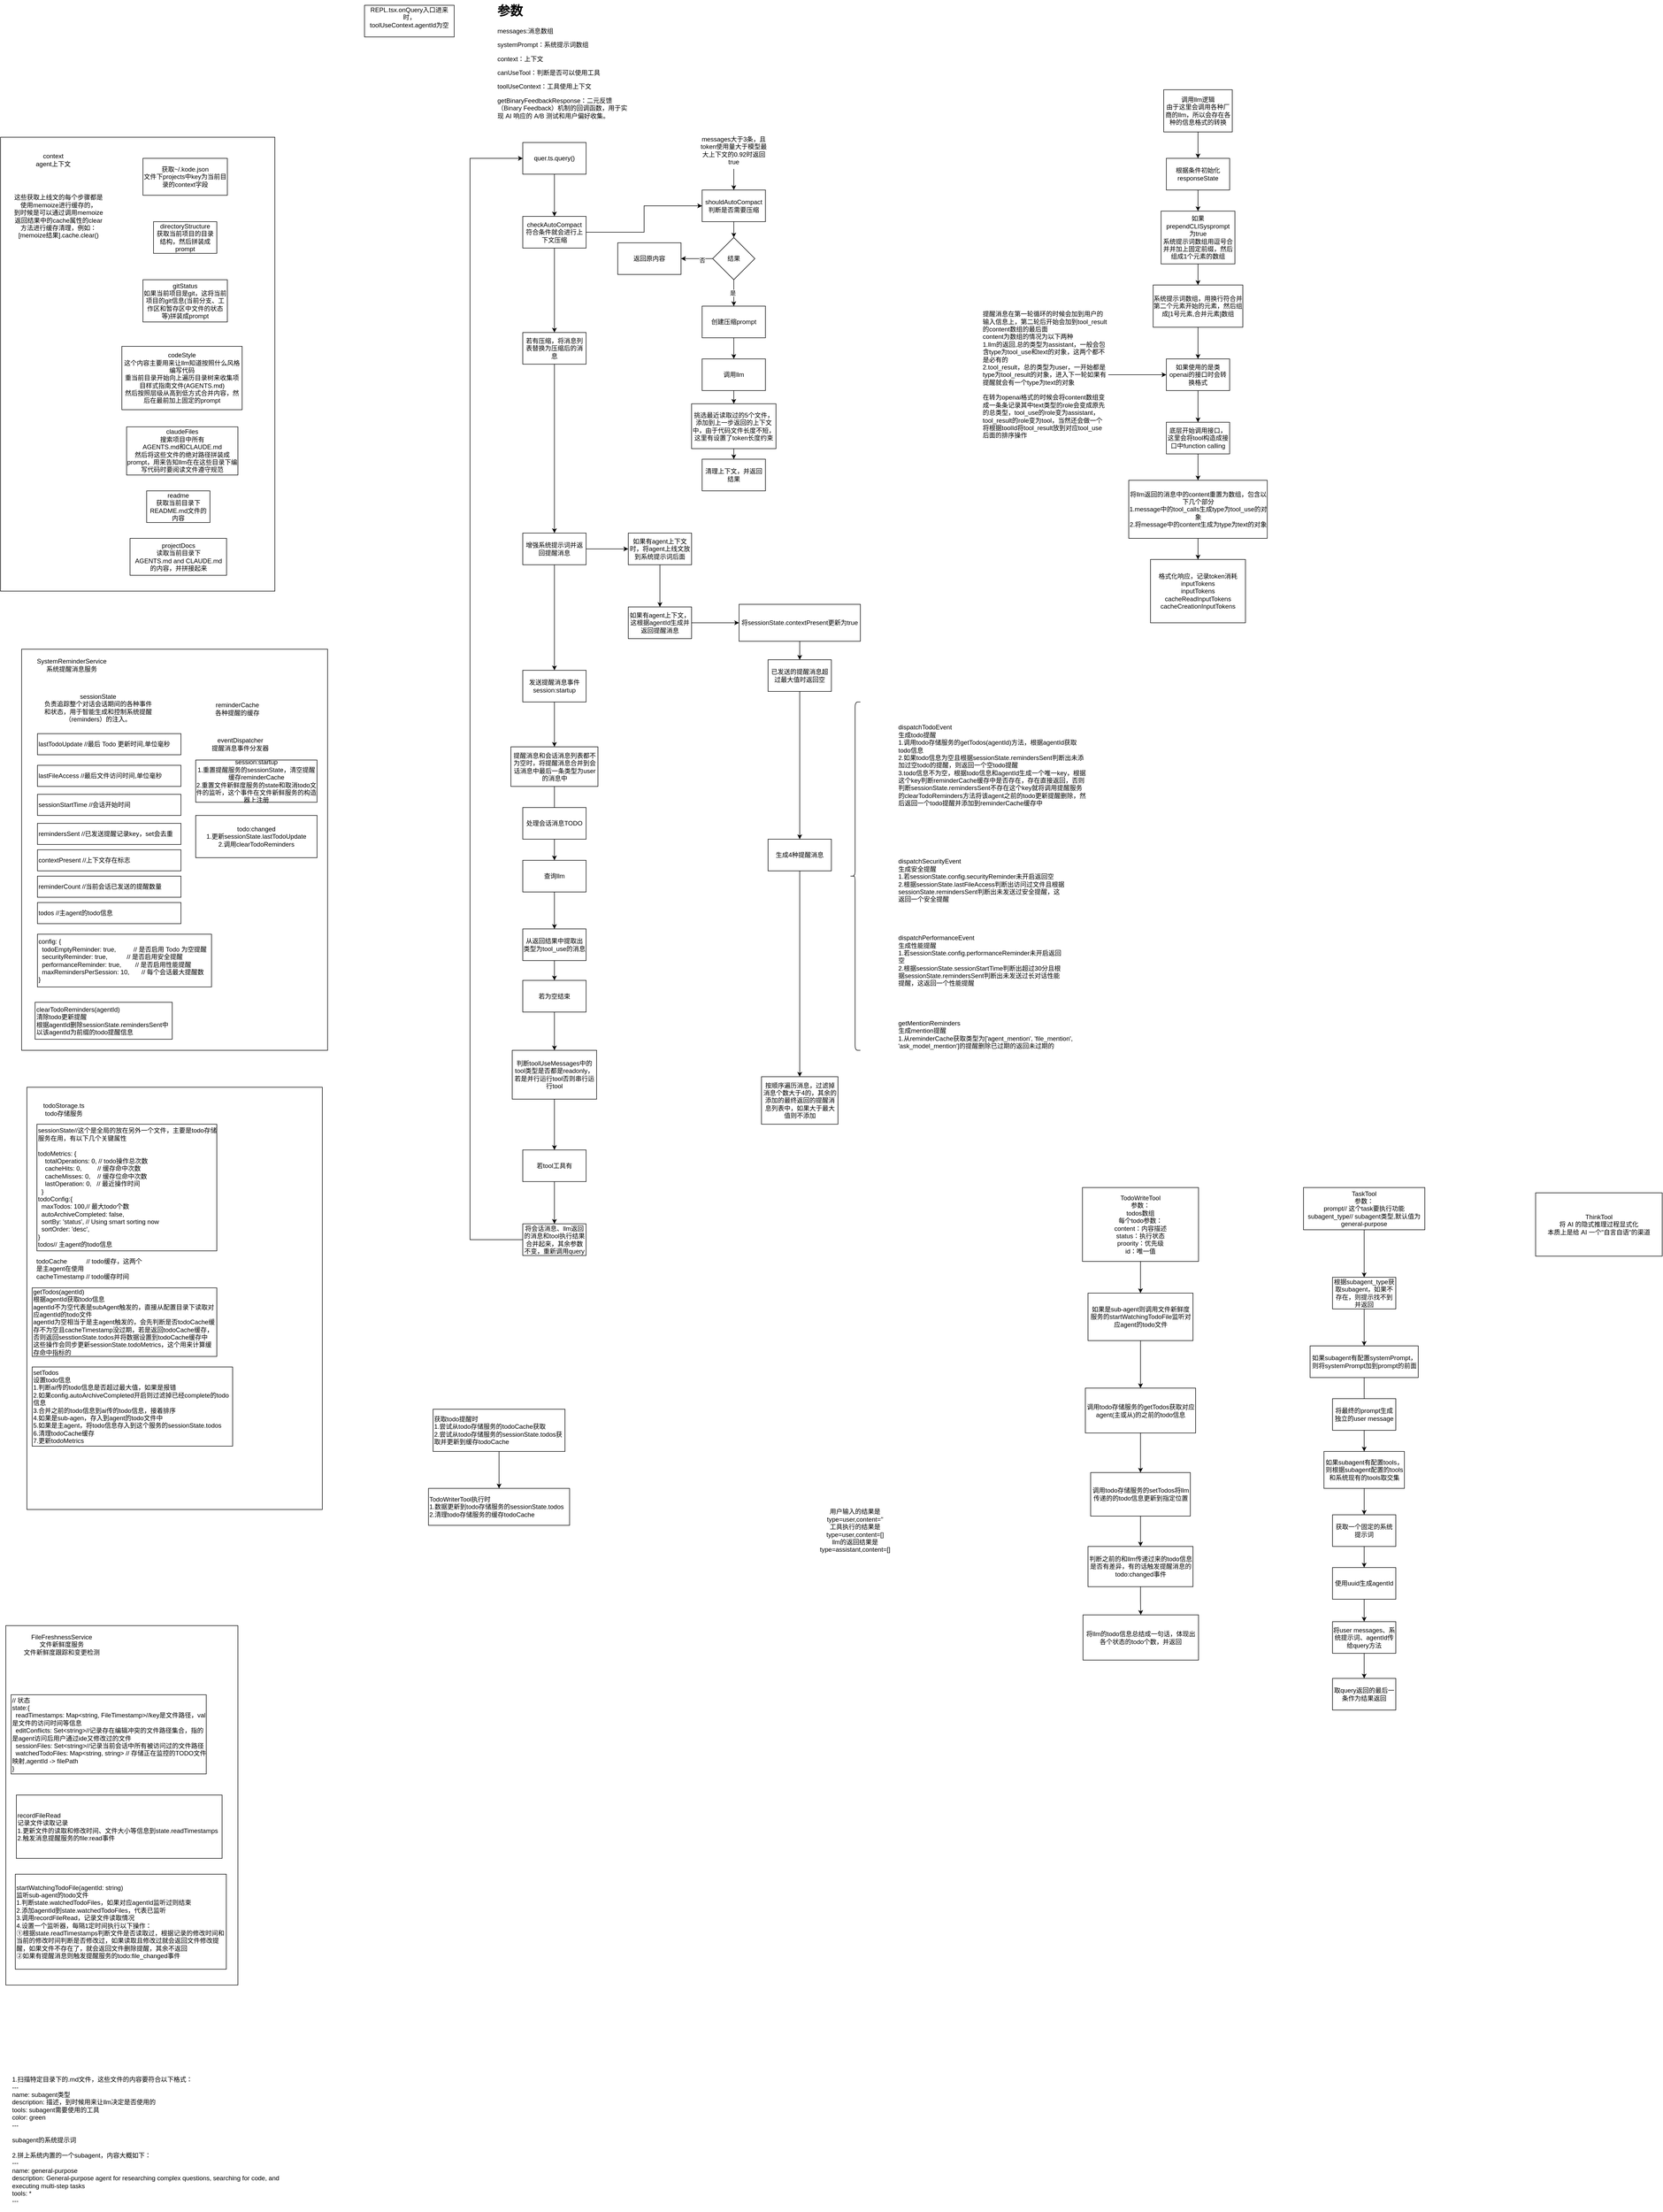 <mxfile version="28.2.5">
  <diagram name="第 1 页" id="Q0NscItecU1U9k1imM_O">
    <mxGraphModel dx="2564" dy="2106" grid="1" gridSize="10" guides="1" tooltips="1" connect="1" arrows="1" fold="1" page="1" pageScale="1" pageWidth="827" pageHeight="1169" math="0" shadow="0">
      <root>
        <mxCell id="0" />
        <mxCell id="1" parent="0" />
        <mxCell id="Ng6PZ43AAAkMnln1ni1C-49" value="" style="rounded=0;whiteSpace=wrap;html=1;" vertex="1" parent="1">
          <mxGeometry x="-800" y="2900" width="440" height="681" as="geometry" />
        </mxCell>
        <mxCell id="P5QHbWgMxLtJwnUJuL_Y-58" value="" style="rounded=0;whiteSpace=wrap;html=1;" parent="1" vertex="1">
          <mxGeometry x="-770" y="1050" width="580" height="760" as="geometry" />
        </mxCell>
        <mxCell id="P5QHbWgMxLtJwnUJuL_Y-53" value="" style="rounded=0;whiteSpace=wrap;html=1;" parent="1" vertex="1">
          <mxGeometry x="-810" y="80" width="520" height="860" as="geometry" />
        </mxCell>
        <mxCell id="P5QHbWgMxLtJwnUJuL_Y-4" value="" style="edgeStyle=orthogonalEdgeStyle;rounded=0;orthogonalLoop=1;jettySize=auto;html=1;" parent="1" source="P5QHbWgMxLtJwnUJuL_Y-1" target="P5QHbWgMxLtJwnUJuL_Y-3" edge="1">
          <mxGeometry relative="1" as="geometry" />
        </mxCell>
        <mxCell id="P5QHbWgMxLtJwnUJuL_Y-1" value="quer.ts.query()" style="rounded=0;whiteSpace=wrap;html=1;" parent="1" vertex="1">
          <mxGeometry x="180" y="90" width="120" height="60" as="geometry" />
        </mxCell>
        <mxCell id="P5QHbWgMxLtJwnUJuL_Y-6" value="" style="edgeStyle=orthogonalEdgeStyle;rounded=0;orthogonalLoop=1;jettySize=auto;html=1;entryX=0;entryY=0.5;entryDx=0;entryDy=0;" parent="1" source="P5QHbWgMxLtJwnUJuL_Y-3" target="P5QHbWgMxLtJwnUJuL_Y-5" edge="1">
          <mxGeometry relative="1" as="geometry" />
        </mxCell>
        <mxCell id="P5QHbWgMxLtJwnUJuL_Y-24" value="" style="edgeStyle=orthogonalEdgeStyle;rounded=0;orthogonalLoop=1;jettySize=auto;html=1;" parent="1" source="P5QHbWgMxLtJwnUJuL_Y-3" target="P5QHbWgMxLtJwnUJuL_Y-23" edge="1">
          <mxGeometry relative="1" as="geometry" />
        </mxCell>
        <mxCell id="P5QHbWgMxLtJwnUJuL_Y-3" value="checkAutoCompact&lt;div&gt;符合条件就会进行上下文压缩&lt;/div&gt;" style="rounded=0;whiteSpace=wrap;html=1;" parent="1" vertex="1">
          <mxGeometry x="180" y="230" width="120" height="60" as="geometry" />
        </mxCell>
        <mxCell id="P5QHbWgMxLtJwnUJuL_Y-9" value="" style="edgeStyle=orthogonalEdgeStyle;rounded=0;orthogonalLoop=1;jettySize=auto;html=1;" parent="1" source="P5QHbWgMxLtJwnUJuL_Y-5" target="P5QHbWgMxLtJwnUJuL_Y-8" edge="1">
          <mxGeometry relative="1" as="geometry" />
        </mxCell>
        <mxCell id="P5QHbWgMxLtJwnUJuL_Y-5" value="shouldAutoCompact&lt;div&gt;判断是否需要压缩&lt;/div&gt;" style="whiteSpace=wrap;html=1;rounded=0;" parent="1" vertex="1">
          <mxGeometry x="520" y="180" width="120" height="60" as="geometry" />
        </mxCell>
        <mxCell id="P5QHbWgMxLtJwnUJuL_Y-11" value="" style="edgeStyle=orthogonalEdgeStyle;rounded=0;orthogonalLoop=1;jettySize=auto;html=1;" parent="1" source="P5QHbWgMxLtJwnUJuL_Y-8" target="P5QHbWgMxLtJwnUJuL_Y-10" edge="1">
          <mxGeometry relative="1" as="geometry" />
        </mxCell>
        <mxCell id="P5QHbWgMxLtJwnUJuL_Y-13" value="是" style="edgeLabel;html=1;align=center;verticalAlign=middle;resizable=0;points=[];" parent="P5QHbWgMxLtJwnUJuL_Y-11" vertex="1" connectable="0">
          <mxGeometry x="0.009" y="-2" relative="1" as="geometry">
            <mxPoint as="offset" />
          </mxGeometry>
        </mxCell>
        <mxCell id="P5QHbWgMxLtJwnUJuL_Y-15" value="" style="edgeStyle=orthogonalEdgeStyle;rounded=0;orthogonalLoop=1;jettySize=auto;html=1;" parent="1" source="P5QHbWgMxLtJwnUJuL_Y-8" edge="1">
          <mxGeometry relative="1" as="geometry">
            <mxPoint x="480" y="310" as="targetPoint" />
          </mxGeometry>
        </mxCell>
        <mxCell id="P5QHbWgMxLtJwnUJuL_Y-16" value="否" style="edgeLabel;html=1;align=center;verticalAlign=middle;resizable=0;points=[];" parent="P5QHbWgMxLtJwnUJuL_Y-15" vertex="1" connectable="0">
          <mxGeometry x="-0.347" y="3" relative="1" as="geometry">
            <mxPoint as="offset" />
          </mxGeometry>
        </mxCell>
        <mxCell id="P5QHbWgMxLtJwnUJuL_Y-8" value="结果" style="rhombus;whiteSpace=wrap;html=1;rounded=0;" parent="1" vertex="1">
          <mxGeometry x="540" y="270" width="80" height="80" as="geometry" />
        </mxCell>
        <mxCell id="P5QHbWgMxLtJwnUJuL_Y-26" value="" style="edgeStyle=orthogonalEdgeStyle;rounded=0;orthogonalLoop=1;jettySize=auto;html=1;" parent="1" source="P5QHbWgMxLtJwnUJuL_Y-10" target="P5QHbWgMxLtJwnUJuL_Y-25" edge="1">
          <mxGeometry relative="1" as="geometry" />
        </mxCell>
        <mxCell id="P5QHbWgMxLtJwnUJuL_Y-10" value="创建压缩prompt" style="whiteSpace=wrap;html=1;rounded=0;" parent="1" vertex="1">
          <mxGeometry x="520" y="400" width="120" height="60" as="geometry" />
        </mxCell>
        <mxCell id="P5QHbWgMxLtJwnUJuL_Y-19" value="返回原内容" style="rounded=0;whiteSpace=wrap;html=1;" parent="1" vertex="1">
          <mxGeometry x="360" y="280" width="120" height="60" as="geometry" />
        </mxCell>
        <mxCell id="P5QHbWgMxLtJwnUJuL_Y-22" style="edgeStyle=orthogonalEdgeStyle;rounded=0;orthogonalLoop=1;jettySize=auto;html=1;exitX=0.5;exitY=1;exitDx=0;exitDy=0;entryX=0.5;entryY=0;entryDx=0;entryDy=0;" parent="1" source="P5QHbWgMxLtJwnUJuL_Y-21" target="P5QHbWgMxLtJwnUJuL_Y-5" edge="1">
          <mxGeometry relative="1" as="geometry" />
        </mxCell>
        <mxCell id="P5QHbWgMxLtJwnUJuL_Y-21" value="messages大于3条，且token使用量大于模型最大上下文的0.92时返回true" style="text;html=1;align=center;verticalAlign=middle;whiteSpace=wrap;rounded=0;" parent="1" vertex="1">
          <mxGeometry x="515" y="70" width="130" height="70" as="geometry" />
        </mxCell>
        <mxCell id="Ng6PZ43AAAkMnln1ni1C-2" value="" style="edgeStyle=orthogonalEdgeStyle;rounded=0;orthogonalLoop=1;jettySize=auto;html=1;" edge="1" parent="1" source="P5QHbWgMxLtJwnUJuL_Y-23" target="Ng6PZ43AAAkMnln1ni1C-1">
          <mxGeometry relative="1" as="geometry" />
        </mxCell>
        <mxCell id="P5QHbWgMxLtJwnUJuL_Y-23" value="若有压缩，将消息列表替换为压缩后的消息" style="whiteSpace=wrap;html=1;rounded=0;" parent="1" vertex="1">
          <mxGeometry x="180" y="450" width="120" height="60" as="geometry" />
        </mxCell>
        <mxCell id="P5QHbWgMxLtJwnUJuL_Y-41" value="" style="edgeStyle=orthogonalEdgeStyle;rounded=0;orthogonalLoop=1;jettySize=auto;html=1;" parent="1" source="P5QHbWgMxLtJwnUJuL_Y-25" target="P5QHbWgMxLtJwnUJuL_Y-40" edge="1">
          <mxGeometry relative="1" as="geometry" />
        </mxCell>
        <mxCell id="P5QHbWgMxLtJwnUJuL_Y-25" value="调用llm" style="whiteSpace=wrap;html=1;rounded=0;" parent="1" vertex="1">
          <mxGeometry x="520" y="500" width="120" height="60" as="geometry" />
        </mxCell>
        <mxCell id="P5QHbWgMxLtJwnUJuL_Y-29" value="" style="edgeStyle=orthogonalEdgeStyle;rounded=0;orthogonalLoop=1;jettySize=auto;html=1;" parent="1" source="P5QHbWgMxLtJwnUJuL_Y-27" target="P5QHbWgMxLtJwnUJuL_Y-28" edge="1">
          <mxGeometry relative="1" as="geometry" />
        </mxCell>
        <mxCell id="P5QHbWgMxLtJwnUJuL_Y-27" value="调用llm逻辑&lt;div&gt;由于这里会调用各种厂商的llm，所以会存在各种的信息格式的转换&lt;/div&gt;" style="rounded=0;whiteSpace=wrap;html=1;" parent="1" vertex="1">
          <mxGeometry x="1395" y="-10" width="130" height="80" as="geometry" />
        </mxCell>
        <mxCell id="P5QHbWgMxLtJwnUJuL_Y-31" value="" style="edgeStyle=orthogonalEdgeStyle;rounded=0;orthogonalLoop=1;jettySize=auto;html=1;" parent="1" source="P5QHbWgMxLtJwnUJuL_Y-28" target="P5QHbWgMxLtJwnUJuL_Y-30" edge="1">
          <mxGeometry relative="1" as="geometry" />
        </mxCell>
        <mxCell id="P5QHbWgMxLtJwnUJuL_Y-28" value="根据条件初始化&lt;div&gt;responseState&lt;/div&gt;" style="whiteSpace=wrap;html=1;rounded=0;" parent="1" vertex="1">
          <mxGeometry x="1400" y="120" width="120" height="60" as="geometry" />
        </mxCell>
        <mxCell id="P5QHbWgMxLtJwnUJuL_Y-33" value="" style="edgeStyle=orthogonalEdgeStyle;rounded=0;orthogonalLoop=1;jettySize=auto;html=1;" parent="1" source="P5QHbWgMxLtJwnUJuL_Y-30" target="P5QHbWgMxLtJwnUJuL_Y-32" edge="1">
          <mxGeometry relative="1" as="geometry" />
        </mxCell>
        <mxCell id="P5QHbWgMxLtJwnUJuL_Y-30" value="如果prependCLISysprompt&lt;div&gt;为true&lt;/div&gt;&lt;div&gt;系统提示词数组用逗号合并并加上固定前缀，然后组成1个元素的数组&lt;/div&gt;" style="whiteSpace=wrap;html=1;rounded=0;" parent="1" vertex="1">
          <mxGeometry x="1390" y="220" width="140" height="100" as="geometry" />
        </mxCell>
        <mxCell id="P5QHbWgMxLtJwnUJuL_Y-35" value="" style="edgeStyle=orthogonalEdgeStyle;rounded=0;orthogonalLoop=1;jettySize=auto;html=1;" parent="1" source="P5QHbWgMxLtJwnUJuL_Y-32" target="P5QHbWgMxLtJwnUJuL_Y-34" edge="1">
          <mxGeometry relative="1" as="geometry" />
        </mxCell>
        <mxCell id="P5QHbWgMxLtJwnUJuL_Y-32" value="系统提示词数组，用换行符合并第二个元素开始的元素，然后组成[1号元素,合并元素]数组" style="whiteSpace=wrap;html=1;rounded=0;" parent="1" vertex="1">
          <mxGeometry x="1375" y="360" width="170" height="80" as="geometry" />
        </mxCell>
        <mxCell id="P5QHbWgMxLtJwnUJuL_Y-37" value="" style="edgeStyle=orthogonalEdgeStyle;rounded=0;orthogonalLoop=1;jettySize=auto;html=1;" parent="1" source="P5QHbWgMxLtJwnUJuL_Y-34" target="P5QHbWgMxLtJwnUJuL_Y-36" edge="1">
          <mxGeometry relative="1" as="geometry" />
        </mxCell>
        <mxCell id="P5QHbWgMxLtJwnUJuL_Y-34" value="如果使用的是类openai的接口时会转换格式" style="whiteSpace=wrap;html=1;rounded=0;" parent="1" vertex="1">
          <mxGeometry x="1400" y="500" width="120" height="60" as="geometry" />
        </mxCell>
        <mxCell id="P5QHbWgMxLtJwnUJuL_Y-39" value="" style="edgeStyle=orthogonalEdgeStyle;rounded=0;orthogonalLoop=1;jettySize=auto;html=1;" parent="1" source="Ng6PZ43AAAkMnln1ni1C-44" target="P5QHbWgMxLtJwnUJuL_Y-38" edge="1">
          <mxGeometry relative="1" as="geometry" />
        </mxCell>
        <mxCell id="P5QHbWgMxLtJwnUJuL_Y-36" value="底层开始调用接口，这里会将tool构造成接口中function calling" style="whiteSpace=wrap;html=1;rounded=0;" parent="1" vertex="1">
          <mxGeometry x="1400" y="620" width="120" height="60" as="geometry" />
        </mxCell>
        <mxCell id="P5QHbWgMxLtJwnUJuL_Y-38" value="格式化响应，记录token消耗&lt;div&gt;inputTokens&lt;/div&gt;&lt;div&gt;inputTokens&lt;/div&gt;&lt;div&gt;cacheReadInputTokens&lt;/div&gt;&lt;div&gt;cacheCreationInputTokens&lt;/div&gt;" style="whiteSpace=wrap;html=1;rounded=0;" parent="1" vertex="1">
          <mxGeometry x="1370" y="880" width="180" height="120" as="geometry" />
        </mxCell>
        <mxCell id="P5QHbWgMxLtJwnUJuL_Y-43" value="" style="edgeStyle=orthogonalEdgeStyle;rounded=0;orthogonalLoop=1;jettySize=auto;html=1;" parent="1" source="P5QHbWgMxLtJwnUJuL_Y-40" target="P5QHbWgMxLtJwnUJuL_Y-42" edge="1">
          <mxGeometry relative="1" as="geometry" />
        </mxCell>
        <mxCell id="P5QHbWgMxLtJwnUJuL_Y-40" value="挑选最近读取过的5个文件，添加到上一步返回的上下文中，由于代码文件长度不短，这里有设置了token长度约束" style="whiteSpace=wrap;html=1;rounded=0;" parent="1" vertex="1">
          <mxGeometry x="500" y="585" width="160" height="85" as="geometry" />
        </mxCell>
        <mxCell id="P5QHbWgMxLtJwnUJuL_Y-42" value="清理上下文，并返回结果" style="whiteSpace=wrap;html=1;rounded=0;" parent="1" vertex="1">
          <mxGeometry x="520" y="690" width="120" height="60" as="geometry" />
        </mxCell>
        <mxCell id="P5QHbWgMxLtJwnUJuL_Y-45" value="codeStyle&lt;br&gt;&lt;div&gt;这个内容主要用来让llm知道按照什么风格编写代码&lt;br&gt;&lt;div&gt;重当前目录开始向上遍历目录树来收集项目样式指南文件(AGENTS.md)&lt;/div&gt;&lt;div&gt;然后按照层级从高到低方式合并内容，然后在最前加上固定的prompt&lt;/div&gt;&lt;/div&gt;" style="rounded=0;whiteSpace=wrap;html=1;" parent="1" vertex="1">
          <mxGeometry x="-580" y="476.25" width="228" height="120" as="geometry" />
        </mxCell>
        <mxCell id="P5QHbWgMxLtJwnUJuL_Y-46" value="获取~/.kode.json&lt;div&gt;文件下projects中key为当前目录的context字段&lt;/div&gt;" style="rounded=0;whiteSpace=wrap;html=1;" parent="1" vertex="1">
          <mxGeometry x="-540" y="120" width="160" height="70" as="geometry" />
        </mxCell>
        <mxCell id="P5QHbWgMxLtJwnUJuL_Y-47" value="&lt;div&gt;directoryStructure&lt;/div&gt;获取当前项目的目录结构，然后拼装成prompt" style="rounded=0;whiteSpace=wrap;html=1;" parent="1" vertex="1">
          <mxGeometry x="-520" y="240" width="120" height="60" as="geometry" />
        </mxCell>
        <mxCell id="P5QHbWgMxLtJwnUJuL_Y-48" value="这些获取上线文的每个步骤都是使用memoize进行缓存的，&lt;div&gt;到时候是可以通过调用memoize返回结果中的cache属性的clear方法进行缓存清理，例如：&lt;/div&gt;&lt;div&gt;[memoize结果].cache.clear()&lt;/div&gt;" style="text;html=1;align=center;verticalAlign=middle;whiteSpace=wrap;rounded=0;" parent="1" vertex="1">
          <mxGeometry x="-790" y="180" width="180" height="100" as="geometry" />
        </mxCell>
        <mxCell id="P5QHbWgMxLtJwnUJuL_Y-49" value="&lt;div&gt;claudeFiles&lt;/div&gt;搜索项目中所有&lt;div&gt;AGENTS.md和CLAUDE.md&lt;/div&gt;&lt;div&gt;然后将这些文件的绝对路径拼装成prompt，用来告知llm在在这些目录下编写代码时要阅读文件遵守规范&lt;/div&gt;" style="rounded=0;whiteSpace=wrap;html=1;" parent="1" vertex="1">
          <mxGeometry x="-571" y="628.75" width="211" height="91.25" as="geometry" />
        </mxCell>
        <mxCell id="P5QHbWgMxLtJwnUJuL_Y-50" value="&lt;div&gt;gitStatus&lt;/div&gt;如果当前项目是git，这将当前项目的git信息(当前分支、工作区和暂存区中文件的状态等)拼装成prompt" style="rounded=0;whiteSpace=wrap;html=1;" parent="1" vertex="1">
          <mxGeometry x="-540" y="350" width="160" height="80" as="geometry" />
        </mxCell>
        <mxCell id="P5QHbWgMxLtJwnUJuL_Y-51" value="&lt;div&gt;readme&lt;/div&gt;获取当前目录下README.md文件的内容" style="rounded=0;whiteSpace=wrap;html=1;" parent="1" vertex="1">
          <mxGeometry x="-533" y="750" width="120" height="60" as="geometry" />
        </mxCell>
        <mxCell id="P5QHbWgMxLtJwnUJuL_Y-52" value="projectDocs&lt;div&gt;读取当前目录下&lt;/div&gt;&lt;div&gt;AGENTS.md and CLAUDE.md&lt;/div&gt;&lt;div&gt;的内容，并拼接起来&lt;/div&gt;" style="rounded=0;whiteSpace=wrap;html=1;" parent="1" vertex="1">
          <mxGeometry x="-564.5" y="840" width="183" height="70" as="geometry" />
        </mxCell>
        <mxCell id="P5QHbWgMxLtJwnUJuL_Y-54" value="context&lt;div&gt;agent上下文&lt;/div&gt;" style="text;html=1;align=center;verticalAlign=middle;whiteSpace=wrap;rounded=0;" parent="1" vertex="1">
          <mxGeometry x="-760" y="105" width="100" height="35" as="geometry" />
        </mxCell>
        <mxCell id="P5QHbWgMxLtJwnUJuL_Y-56" value="&lt;h1 style=&quot;margin-top: 0px;&quot;&gt;参数&lt;/h1&gt;&lt;p&gt;messages:消息数组&lt;/p&gt;&lt;p&gt;systemPrompt：系统提示词数组&lt;/p&gt;&lt;p&gt;context：上下文&lt;/p&gt;&lt;p&gt;canUseTool：判断是否可以使用工具&lt;/p&gt;&lt;p&gt;toolUseContext：工具使用上下文&lt;/p&gt;&lt;p&gt;getBinaryFeedbackResponse：二元反馈（Binary Feedback）机制的回调函数，用于实现 AI 响应的 A/B 测试和用户偏好收集。&lt;/p&gt;" style="text;html=1;whiteSpace=wrap;overflow=hidden;rounded=0;" parent="1" vertex="1">
          <mxGeometry x="130" y="-180" width="250" height="250" as="geometry" />
        </mxCell>
        <mxCell id="P5QHbWgMxLtJwnUJuL_Y-57" value="REPL.tsx.onQuery入口进来时，&lt;div&gt;&lt;span style=&quot;text-align: left;&quot;&gt;toolUseContext.&lt;/span&gt;agentId为空&lt;/div&gt;&lt;div&gt;&lt;br&gt;&lt;/div&gt;" style="rounded=0;whiteSpace=wrap;html=1;" parent="1" vertex="1">
          <mxGeometry x="-120" y="-170" width="170" height="60" as="geometry" />
        </mxCell>
        <mxCell id="P5QHbWgMxLtJwnUJuL_Y-59" value="SystemReminderService&lt;div&gt;系统提醒消息服务&lt;/div&gt;" style="text;html=1;align=center;verticalAlign=middle;whiteSpace=wrap;rounded=0;" parent="1" vertex="1">
          <mxGeometry x="-750" y="1070" width="150" height="20" as="geometry" />
        </mxCell>
        <mxCell id="P5QHbWgMxLtJwnUJuL_Y-60" value="&lt;div&gt;sessionState&lt;/div&gt;负责追踪整个对话会话期间的各种事件和状态，用于智能生成和控制系统提醒（reminders）的注入。" style="text;html=1;align=center;verticalAlign=middle;whiteSpace=wrap;rounded=0;" parent="1" vertex="1">
          <mxGeometry x="-730" y="1130" width="210" height="61" as="geometry" />
        </mxCell>
        <mxCell id="P5QHbWgMxLtJwnUJuL_Y-62" value="lastTodoUpdate //最后 Todo 更新时间,单位毫秒" style="rounded=0;whiteSpace=wrap;html=1;align=left;" parent="1" vertex="1">
          <mxGeometry x="-740" y="1210" width="272" height="40" as="geometry" />
        </mxCell>
        <mxCell id="P5QHbWgMxLtJwnUJuL_Y-63" value="lastFileAccess //最后文件访问时间,单位毫秒" style="rounded=0;whiteSpace=wrap;html=1;align=left;" parent="1" vertex="1">
          <mxGeometry x="-740" y="1270" width="272" height="40" as="geometry" />
        </mxCell>
        <mxCell id="P5QHbWgMxLtJwnUJuL_Y-64" value="sessionStartTime //会话开始时间" style="rounded=0;whiteSpace=wrap;html=1;align=left;" parent="1" vertex="1">
          <mxGeometry x="-740" y="1325" width="272" height="40" as="geometry" />
        </mxCell>
        <mxCell id="P5QHbWgMxLtJwnUJuL_Y-65" value="remindersSent //已发送提醒记录key，set会去重" style="rounded=0;whiteSpace=wrap;html=1;align=left;" parent="1" vertex="1">
          <mxGeometry x="-740" y="1380" width="272" height="40" as="geometry" />
        </mxCell>
        <mxCell id="P5QHbWgMxLtJwnUJuL_Y-66" value="contextPresent //上下文存在标志" style="rounded=0;whiteSpace=wrap;html=1;align=left;" parent="1" vertex="1">
          <mxGeometry x="-740" y="1430" width="272" height="40" as="geometry" />
        </mxCell>
        <mxCell id="P5QHbWgMxLtJwnUJuL_Y-67" value="reminderCount //当前会话已发送的提醒数量" style="rounded=0;whiteSpace=wrap;html=1;align=left;" parent="1" vertex="1">
          <mxGeometry x="-740" y="1480" width="272" height="40" as="geometry" />
        </mxCell>
        <mxCell id="Ng6PZ43AAAkMnln1ni1C-4" value="" style="edgeStyle=orthogonalEdgeStyle;rounded=0;orthogonalLoop=1;jettySize=auto;html=1;" edge="1" parent="1" source="Ng6PZ43AAAkMnln1ni1C-1" target="Ng6PZ43AAAkMnln1ni1C-3">
          <mxGeometry relative="1" as="geometry" />
        </mxCell>
        <mxCell id="Ng6PZ43AAAkMnln1ni1C-25" value="" style="edgeStyle=orthogonalEdgeStyle;rounded=0;orthogonalLoop=1;jettySize=auto;html=1;" edge="1" parent="1" source="Ng6PZ43AAAkMnln1ni1C-1" target="Ng6PZ43AAAkMnln1ni1C-24">
          <mxGeometry relative="1" as="geometry" />
        </mxCell>
        <mxCell id="Ng6PZ43AAAkMnln1ni1C-1" value="增强系统提示词并返回提醒消息" style="whiteSpace=wrap;html=1;rounded=0;" vertex="1" parent="1">
          <mxGeometry x="180" y="830" width="120" height="60" as="geometry" />
        </mxCell>
        <mxCell id="Ng6PZ43AAAkMnln1ni1C-6" value="" style="edgeStyle=orthogonalEdgeStyle;rounded=0;orthogonalLoop=1;jettySize=auto;html=1;" edge="1" parent="1" source="Ng6PZ43AAAkMnln1ni1C-3" target="Ng6PZ43AAAkMnln1ni1C-5">
          <mxGeometry relative="1" as="geometry" />
        </mxCell>
        <mxCell id="Ng6PZ43AAAkMnln1ni1C-3" value="如果有agent上下文时，将agent上线文放到系统提示词后面" style="whiteSpace=wrap;html=1;rounded=0;" vertex="1" parent="1">
          <mxGeometry x="380" y="830" width="120" height="60" as="geometry" />
        </mxCell>
        <mxCell id="Ng6PZ43AAAkMnln1ni1C-8" value="" style="edgeStyle=orthogonalEdgeStyle;rounded=0;orthogonalLoop=1;jettySize=auto;html=1;" edge="1" parent="1" source="Ng6PZ43AAAkMnln1ni1C-5" target="Ng6PZ43AAAkMnln1ni1C-7">
          <mxGeometry relative="1" as="geometry" />
        </mxCell>
        <mxCell id="Ng6PZ43AAAkMnln1ni1C-5" value="如果有agent上下文，这根据agentId生成并返回提醒消息" style="whiteSpace=wrap;html=1;rounded=0;" vertex="1" parent="1">
          <mxGeometry x="380" y="970" width="120" height="60" as="geometry" />
        </mxCell>
        <mxCell id="Ng6PZ43AAAkMnln1ni1C-10" value="" style="edgeStyle=orthogonalEdgeStyle;rounded=0;orthogonalLoop=1;jettySize=auto;html=1;" edge="1" parent="1" source="Ng6PZ43AAAkMnln1ni1C-7" target="Ng6PZ43AAAkMnln1ni1C-9">
          <mxGeometry relative="1" as="geometry" />
        </mxCell>
        <mxCell id="Ng6PZ43AAAkMnln1ni1C-7" value="将sessionState.contextPresent更新为true" style="whiteSpace=wrap;html=1;rounded=0;" vertex="1" parent="1">
          <mxGeometry x="590" y="965" width="230" height="70" as="geometry" />
        </mxCell>
        <mxCell id="Ng6PZ43AAAkMnln1ni1C-12" value="" style="edgeStyle=orthogonalEdgeStyle;rounded=0;orthogonalLoop=1;jettySize=auto;html=1;" edge="1" parent="1" source="Ng6PZ43AAAkMnln1ni1C-9" target="Ng6PZ43AAAkMnln1ni1C-11">
          <mxGeometry relative="1" as="geometry" />
        </mxCell>
        <mxCell id="Ng6PZ43AAAkMnln1ni1C-9" value="已发送的提醒消息超过最大值时返回空" style="whiteSpace=wrap;html=1;rounded=0;" vertex="1" parent="1">
          <mxGeometry x="645" y="1070" width="120" height="60" as="geometry" />
        </mxCell>
        <mxCell id="Ng6PZ43AAAkMnln1ni1C-14" value="" style="edgeStyle=orthogonalEdgeStyle;rounded=0;orthogonalLoop=1;jettySize=auto;html=1;" edge="1" parent="1" source="Ng6PZ43AAAkMnln1ni1C-11" target="Ng6PZ43AAAkMnln1ni1C-13">
          <mxGeometry relative="1" as="geometry" />
        </mxCell>
        <mxCell id="Ng6PZ43AAAkMnln1ni1C-11" value="生成4种提醒消息" style="whiteSpace=wrap;html=1;rounded=0;" vertex="1" parent="1">
          <mxGeometry x="645" y="1410" width="120" height="60" as="geometry" />
        </mxCell>
        <mxCell id="Ng6PZ43AAAkMnln1ni1C-13" value="按顺序遍历消息，过滤掉消息个数大于4的，其余的添加的最终返回的提醒消息列表中，如果大于最大值则不添加" style="whiteSpace=wrap;html=1;rounded=0;" vertex="1" parent="1">
          <mxGeometry x="632.5" y="1860" width="145" height="90" as="geometry" />
        </mxCell>
        <mxCell id="Ng6PZ43AAAkMnln1ni1C-16" value="dispatchTodoEvent&lt;div&gt;生成todo提醒&lt;/div&gt;&lt;div&gt;1.调用todo存储服务的getTodos(agentId)方法，根据agentId获取todo信息&lt;/div&gt;&lt;div&gt;2.如果todo信息为空且根据sessionState.remindersSent判断出未添加过空todo的提醒，则返回一个空todo提醒&lt;/div&gt;&lt;div&gt;3.todo信息不为空，根据todo信息和agentId生成一个唯一key，根据这个key判断reminderCache缓存中是否存在，存在直接返回，否则判断sessionState.remindersSent不存在这个key就将调用提醒服务的clearTodoReminders方法将该agent之前的todo更新提醒删除，然后返回一个todo提醒并添加到reminderCache缓存中&lt;/div&gt;" style="text;html=1;align=left;verticalAlign=middle;whiteSpace=wrap;rounded=0;" vertex="1" parent="1">
          <mxGeometry x="890" y="1140" width="360" height="260" as="geometry" />
        </mxCell>
        <mxCell id="Ng6PZ43AAAkMnln1ni1C-17" value="todos //主agent的todo信息" style="rounded=0;whiteSpace=wrap;html=1;align=left;" vertex="1" parent="1">
          <mxGeometry x="-740" y="1530" width="272" height="40" as="geometry" />
        </mxCell>
        <mxCell id="Ng6PZ43AAAkMnln1ni1C-19" value="reminderCache&lt;div&gt;各种提醒的缓存&lt;/div&gt;" style="text;html=1;align=center;verticalAlign=middle;whiteSpace=wrap;rounded=0;" vertex="1" parent="1">
          <mxGeometry x="-412" y="1146" width="102" height="34" as="geometry" />
        </mxCell>
        <mxCell id="Ng6PZ43AAAkMnln1ni1C-20" value="dispatchSecurityEvent&lt;div&gt;生成安全提醒&lt;/div&gt;&lt;div&gt;1.若sessionState.config.securityReminder未开启返回空&lt;/div&gt;&lt;div&gt;2.根据sessionState.lastFileAccess判断出访问过文件且根据sessionState.remindersSent判断出未发送过安全提醒，这返回一个安全提醒&lt;/div&gt;" style="text;html=1;align=left;verticalAlign=middle;whiteSpace=wrap;rounded=0;" vertex="1" parent="1">
          <mxGeometry x="890" y="1435" width="320" height="105" as="geometry" />
        </mxCell>
        <mxCell id="Ng6PZ43AAAkMnln1ni1C-21" value="dispatchPerformanceEvent&lt;div&gt;生成性能提醒&lt;/div&gt;&lt;div&gt;1.若sessionState.config.performanceReminder未开启返回空&lt;/div&gt;&lt;div&gt;2.根据sessionState.sessionStartTime判断出超过30分且根据sessionState.remindersSent判断出未发送过长对话性能提醒，这返回一个性能提醒&lt;/div&gt;" style="text;html=1;align=left;verticalAlign=middle;whiteSpace=wrap;rounded=0;" vertex="1" parent="1">
          <mxGeometry x="890" y="1580" width="320" height="120" as="geometry" />
        </mxCell>
        <mxCell id="Ng6PZ43AAAkMnln1ni1C-22" value="getMentionReminders&lt;div&gt;生成mention提醒&lt;/div&gt;&lt;div&gt;1.从reminderCache获取类型为[&#39;agent_mention&#39;, &#39;file_mention&#39;, &#39;ask_model_mention&#39;]的提醒删除已过期的返回未过期的&lt;/div&gt;" style="text;html=1;align=left;verticalAlign=middle;whiteSpace=wrap;rounded=0;" vertex="1" parent="1">
          <mxGeometry x="890" y="1739" width="350" height="81" as="geometry" />
        </mxCell>
        <mxCell id="Ng6PZ43AAAkMnln1ni1C-23" value="" style="shape=curlyBracket;whiteSpace=wrap;html=1;rounded=1;labelPosition=left;verticalLabelPosition=middle;align=right;verticalAlign=middle;" vertex="1" parent="1">
          <mxGeometry x="800" y="1150" width="20" height="660" as="geometry" />
        </mxCell>
        <mxCell id="Ng6PZ43AAAkMnln1ni1C-29" value="" style="edgeStyle=orthogonalEdgeStyle;rounded=0;orthogonalLoop=1;jettySize=auto;html=1;" edge="1" parent="1" source="Ng6PZ43AAAkMnln1ni1C-24" target="Ng6PZ43AAAkMnln1ni1C-28">
          <mxGeometry relative="1" as="geometry" />
        </mxCell>
        <mxCell id="Ng6PZ43AAAkMnln1ni1C-24" value="发送提醒消息事件&lt;div&gt;session:startup&lt;/div&gt;" style="whiteSpace=wrap;html=1;rounded=0;" vertex="1" parent="1">
          <mxGeometry x="180" y="1090" width="120" height="60" as="geometry" />
        </mxCell>
        <mxCell id="Ng6PZ43AAAkMnln1ni1C-26" value="eventDispatcher&lt;div&gt;提醒消息事件分发器&lt;/div&gt;" style="text;html=1;align=center;verticalAlign=middle;whiteSpace=wrap;rounded=0;" vertex="1" parent="1">
          <mxGeometry x="-412" y="1210" width="113" height="40" as="geometry" />
        </mxCell>
        <mxCell id="Ng6PZ43AAAkMnln1ni1C-27" value="&lt;div&gt;session:startup&lt;/div&gt;1.重置提醒服务的sessionState，清空提醒缓存reminderCache&lt;div&gt;2.重置文件新鲜度服务的state和取消todo文件的监听，这个事件在文件新鲜服务的构造器上注册&lt;/div&gt;" style="rounded=0;whiteSpace=wrap;html=1;" vertex="1" parent="1">
          <mxGeometry x="-440" y="1260" width="230" height="80" as="geometry" />
        </mxCell>
        <mxCell id="Ng6PZ43AAAkMnln1ni1C-31" value="" style="edgeStyle=orthogonalEdgeStyle;rounded=0;orthogonalLoop=1;jettySize=auto;html=1;" edge="1" parent="1" source="Ng6PZ43AAAkMnln1ni1C-28" target="Ng6PZ43AAAkMnln1ni1C-30">
          <mxGeometry relative="1" as="geometry" />
        </mxCell>
        <mxCell id="Ng6PZ43AAAkMnln1ni1C-28" value="提醒消息和会话消息列表都不为空时，将提醒消息合并到会话消息中最后一条类型为user的消息中" style="whiteSpace=wrap;html=1;rounded=0;" vertex="1" parent="1">
          <mxGeometry x="157.5" y="1235" width="165" height="75" as="geometry" />
        </mxCell>
        <mxCell id="Ng6PZ43AAAkMnln1ni1C-33" value="" style="edgeStyle=orthogonalEdgeStyle;rounded=0;orthogonalLoop=1;jettySize=auto;html=1;" edge="1" parent="1" source="Ng6PZ43AAAkMnln1ni1C-30" target="Ng6PZ43AAAkMnln1ni1C-32">
          <mxGeometry relative="1" as="geometry" />
        </mxCell>
        <mxCell id="Ng6PZ43AAAkMnln1ni1C-30" value="查询llm" style="whiteSpace=wrap;html=1;rounded=0;" vertex="1" parent="1">
          <mxGeometry x="180" y="1450" width="120" height="60" as="geometry" />
        </mxCell>
        <mxCell id="Ng6PZ43AAAkMnln1ni1C-35" value="" style="edgeStyle=orthogonalEdgeStyle;rounded=0;orthogonalLoop=1;jettySize=auto;html=1;" edge="1" parent="1" source="Ng6PZ43AAAkMnln1ni1C-32" target="Ng6PZ43AAAkMnln1ni1C-34">
          <mxGeometry relative="1" as="geometry" />
        </mxCell>
        <mxCell id="Ng6PZ43AAAkMnln1ni1C-32" value="从返回结果中提取出类型为tool_use的消息" style="whiteSpace=wrap;html=1;rounded=0;" vertex="1" parent="1">
          <mxGeometry x="180" y="1580" width="120" height="60" as="geometry" />
        </mxCell>
        <mxCell id="Ng6PZ43AAAkMnln1ni1C-37" value="" style="edgeStyle=orthogonalEdgeStyle;rounded=0;orthogonalLoop=1;jettySize=auto;html=1;" edge="1" parent="1" source="Ng6PZ43AAAkMnln1ni1C-34" target="Ng6PZ43AAAkMnln1ni1C-36">
          <mxGeometry relative="1" as="geometry" />
        </mxCell>
        <mxCell id="Ng6PZ43AAAkMnln1ni1C-34" value="若为空结束" style="whiteSpace=wrap;html=1;rounded=0;" vertex="1" parent="1">
          <mxGeometry x="180" y="1677.5" width="120" height="60" as="geometry" />
        </mxCell>
        <mxCell id="Ng6PZ43AAAkMnln1ni1C-39" value="" style="edgeStyle=orthogonalEdgeStyle;rounded=0;orthogonalLoop=1;jettySize=auto;html=1;" edge="1" parent="1" source="Ng6PZ43AAAkMnln1ni1C-36" target="Ng6PZ43AAAkMnln1ni1C-38">
          <mxGeometry relative="1" as="geometry" />
        </mxCell>
        <mxCell id="Ng6PZ43AAAkMnln1ni1C-36" value="判断toolUseMessages中的tool类型是否都是readonly，若是并行运行tool否则串行运行tool" style="whiteSpace=wrap;html=1;rounded=0;" vertex="1" parent="1">
          <mxGeometry x="160" y="1810" width="160" height="92.5" as="geometry" />
        </mxCell>
        <mxCell id="Ng6PZ43AAAkMnln1ni1C-41" value="" style="edgeStyle=orthogonalEdgeStyle;rounded=0;orthogonalLoop=1;jettySize=auto;html=1;" edge="1" parent="1" source="Ng6PZ43AAAkMnln1ni1C-38" target="Ng6PZ43AAAkMnln1ni1C-40">
          <mxGeometry relative="1" as="geometry" />
        </mxCell>
        <mxCell id="Ng6PZ43AAAkMnln1ni1C-38" value="若tool工具有" style="whiteSpace=wrap;html=1;rounded=0;" vertex="1" parent="1">
          <mxGeometry x="180" y="1998.75" width="120" height="60" as="geometry" />
        </mxCell>
        <mxCell id="Ng6PZ43AAAkMnln1ni1C-42" style="edgeStyle=orthogonalEdgeStyle;rounded=0;orthogonalLoop=1;jettySize=auto;html=1;exitX=0;exitY=0.5;exitDx=0;exitDy=0;entryX=0;entryY=0.5;entryDx=0;entryDy=0;" edge="1" parent="1" source="Ng6PZ43AAAkMnln1ni1C-40" target="P5QHbWgMxLtJwnUJuL_Y-1">
          <mxGeometry relative="1" as="geometry">
            <Array as="points">
              <mxPoint x="80" y="2169" />
              <mxPoint x="80" y="120" />
            </Array>
          </mxGeometry>
        </mxCell>
        <mxCell id="Ng6PZ43AAAkMnln1ni1C-40" value="将会话消息、llm返回的消息和tool执行结果合并起来，其余参数不变，重新调用query" style="whiteSpace=wrap;html=1;rounded=0;" vertex="1" parent="1">
          <mxGeometry x="180" y="2138.75" width="120" height="60" as="geometry" />
        </mxCell>
        <mxCell id="Ng6PZ43AAAkMnln1ni1C-43" value="处理会话消息TODO" style="rounded=0;whiteSpace=wrap;html=1;" vertex="1" parent="1">
          <mxGeometry x="180" y="1350" width="120" height="60" as="geometry" />
        </mxCell>
        <mxCell id="Ng6PZ43AAAkMnln1ni1C-45" value="" style="edgeStyle=orthogonalEdgeStyle;rounded=0;orthogonalLoop=1;jettySize=auto;html=1;" edge="1" parent="1" source="P5QHbWgMxLtJwnUJuL_Y-36" target="Ng6PZ43AAAkMnln1ni1C-44">
          <mxGeometry relative="1" as="geometry">
            <mxPoint x="1460" y="680" as="sourcePoint" />
            <mxPoint x="1460" y="830" as="targetPoint" />
          </mxGeometry>
        </mxCell>
        <mxCell id="Ng6PZ43AAAkMnln1ni1C-44" value="将llm返回的消息中的content重置为数组，包含以下几个部分&lt;div&gt;1.message中的tool_calls生成type为tool_use的对象&lt;/div&gt;&lt;div&gt;2.将message中的content生成为type为text的对象&lt;/div&gt;" style="rounded=0;whiteSpace=wrap;html=1;" vertex="1" parent="1">
          <mxGeometry x="1328.75" y="730" width="262.5" height="110" as="geometry" />
        </mxCell>
        <mxCell id="Ng6PZ43AAAkMnln1ni1C-48" value="" style="edgeStyle=orthogonalEdgeStyle;rounded=0;orthogonalLoop=1;jettySize=auto;html=1;" edge="1" parent="1" source="Ng6PZ43AAAkMnln1ni1C-46" target="Ng6PZ43AAAkMnln1ni1C-47">
          <mxGeometry relative="1" as="geometry" />
        </mxCell>
        <mxCell id="Ng6PZ43AAAkMnln1ni1C-46" value="TodoWriteTool&lt;div&gt;参数：&lt;/div&gt;&lt;div&gt;todos数组&lt;/div&gt;&lt;div&gt;每个todo参数：&lt;/div&gt;&lt;div&gt;content：内容描述&lt;/div&gt;&lt;div&gt;status：执行状态&lt;/div&gt;&lt;div&gt;proority：优先级&lt;/div&gt;&lt;div&gt;id：唯一值&lt;/div&gt;" style="rounded=0;whiteSpace=wrap;html=1;" vertex="1" parent="1">
          <mxGeometry x="1241" y="2070" width="220" height="140" as="geometry" />
        </mxCell>
        <mxCell id="Ng6PZ43AAAkMnln1ni1C-63" value="" style="edgeStyle=orthogonalEdgeStyle;rounded=0;orthogonalLoop=1;jettySize=auto;html=1;" edge="1" parent="1" source="Ng6PZ43AAAkMnln1ni1C-47" target="Ng6PZ43AAAkMnln1ni1C-62">
          <mxGeometry relative="1" as="geometry" />
        </mxCell>
        <mxCell id="Ng6PZ43AAAkMnln1ni1C-47" value="如果是sub-agent则调用文件新鲜度服务的startWatchingTodoFile监听对应agent的todo文件" style="whiteSpace=wrap;html=1;rounded=0;" vertex="1" parent="1">
          <mxGeometry x="1251.5" y="2270" width="199" height="90" as="geometry" />
        </mxCell>
        <mxCell id="Ng6PZ43AAAkMnln1ni1C-50" value="FileFreshnessService&lt;div&gt;文件新鲜度服务&lt;br&gt;&lt;div&gt;文件新鲜度跟踪和变更检测&lt;/div&gt;&lt;/div&gt;" style="text;html=1;align=center;verticalAlign=middle;whiteSpace=wrap;rounded=0;" vertex="1" parent="1">
          <mxGeometry x="-794.5" y="2911" width="200" height="50" as="geometry" />
        </mxCell>
        <mxCell id="Ng6PZ43AAAkMnln1ni1C-53" value="&lt;div&gt;// 状态&lt;/div&gt;state:&lt;span style=&quot;background-color: transparent;&quot;&gt;{&lt;/span&gt;&lt;div&gt;&amp;nbsp; readTimestamps: Map&amp;lt;string, FileTimestamp&amp;gt;//key是文件路径，val是文件的访问时间等信息&lt;/div&gt;&lt;div&gt;&amp;nbsp; editConflicts: Set&amp;lt;string&amp;gt;//记录存在编辑冲突的文件路径集合，指的是agent访问后用户通过ide又修改过的文件&lt;/div&gt;&lt;div&gt;&amp;nbsp; sessionFiles: Set&amp;lt;string&amp;gt;//记录当前会话中所有被访问过的文件路径&lt;/div&gt;&lt;div&gt;&amp;nbsp; watchedTodoFiles: Map&amp;lt;string, string&amp;gt; // 存储正在监控的TODO文件映射,agentId -&amp;gt; filePath&lt;/div&gt;&lt;div&gt;}&lt;/div&gt;" style="rounded=0;whiteSpace=wrap;html=1;align=left;" vertex="1" parent="1">
          <mxGeometry x="-790" y="3031" width="370" height="150" as="geometry" />
        </mxCell>
        <mxCell id="Ng6PZ43AAAkMnln1ni1C-54" value="recordFileRead&lt;div&gt;记录文件读取记录&lt;/div&gt;&lt;div&gt;1.更新文件的读取和修改时间、文件大小等信息到state.readTimestamps&lt;/div&gt;&lt;div&gt;2.触发消息提醒服务的file:read事件&lt;/div&gt;" style="rounded=0;whiteSpace=wrap;html=1;align=left;" vertex="1" parent="1">
          <mxGeometry x="-780" y="3221" width="390" height="120" as="geometry" />
        </mxCell>
        <mxCell id="Ng6PZ43AAAkMnln1ni1C-55" value="startWatchingTodoFile(agentId: string)&lt;div&gt;监听sub-agent的todo文件&lt;/div&gt;&lt;div&gt;1.判断state.watchedTodoFiles，如果对应agentId监听过则结束&lt;/div&gt;&lt;div&gt;2.添加agentId到state.watchedTodoFiles，代表已监听&lt;/div&gt;&lt;div&gt;3.调用&lt;span style=&quot;background-color: transparent; color: light-dark(rgb(0, 0, 0), rgb(255, 255, 255));&quot;&gt;recordFileRead，记录文件读取情况&lt;/span&gt;&lt;/div&gt;&lt;div&gt;&lt;span style=&quot;background-color: transparent; color: light-dark(rgb(0, 0, 0), rgb(255, 255, 255));&quot;&gt;4.设置一个监听器，每隔1定时间执行以下操作：&lt;br&gt;①根据&lt;/span&gt;&lt;span style=&quot;background-color: transparent;&quot;&gt;state.readTimestamps判断文件是否读取过，根据记录的修改时间和当前的修改时间判断是否修改过，如果读取且修改过就会返回文件修改提醒，如果文件不存在了，就会返回文件删除提醒，其余不返回&lt;/span&gt;&lt;/div&gt;&lt;div&gt;&lt;span style=&quot;background-color: transparent;&quot;&gt;②如果有提醒消息则触发提醒服务的&lt;/span&gt;&lt;span style=&quot;background-color: transparent;&quot;&gt;todo:file_changed事件&lt;/span&gt;&lt;/div&gt;" style="rounded=0;whiteSpace=wrap;html=1;align=left;" vertex="1" parent="1">
          <mxGeometry x="-782" y="3371" width="400" height="180" as="geometry" />
        </mxCell>
        <mxCell id="Ng6PZ43AAAkMnln1ni1C-56" value="" style="rounded=0;whiteSpace=wrap;html=1;" vertex="1" parent="1">
          <mxGeometry x="-760" y="1880" width="560" height="800" as="geometry" />
        </mxCell>
        <mxCell id="Ng6PZ43AAAkMnln1ni1C-57" value="todoStorage.ts&lt;div&gt;todo存储服务&lt;/div&gt;" style="text;html=1;align=center;verticalAlign=middle;whiteSpace=wrap;rounded=0;" vertex="1" parent="1">
          <mxGeometry x="-750" y="1903" width="120" height="37" as="geometry" />
        </mxCell>
        <mxCell id="Ng6PZ43AAAkMnln1ni1C-58" value="sessionState//这个是全局的放在另外一个文件，主要是todo存储服务在用，有以下几个关键属性&lt;div&gt;&lt;br&gt;&lt;/div&gt;&lt;div&gt;todoMetrics:&amp;nbsp;&lt;span style=&quot;background-color: transparent;&quot;&gt;{&lt;/span&gt;&lt;div&gt;&amp;nbsp; &amp;nbsp; totalOperations: 0, // todo操作总次数&lt;/div&gt;&lt;div&gt;&amp;nbsp; &amp;nbsp; cacheHits: 0,&amp;nbsp; &amp;nbsp; &amp;nbsp; &amp;nbsp; &amp;nbsp;// 缓存命中次数&lt;/div&gt;&lt;div&gt;&amp;nbsp; &amp;nbsp; cacheMisses: 0,&amp;nbsp; &amp;nbsp; // 缓存位命中次数&lt;/div&gt;&lt;div&gt;&amp;nbsp; &amp;nbsp; lastOperation: 0,&amp;nbsp; &amp;nbsp;// 最近操作时间&lt;/div&gt;&lt;div&gt;&amp;nbsp; }&lt;/div&gt;&lt;/div&gt;&lt;div&gt;todoConfig:&lt;span style=&quot;background-color: transparent;&quot;&gt;{&lt;/span&gt;&lt;/div&gt;&lt;div&gt;&amp;nbsp; maxTodos: 100,// 最大todo个数&lt;/div&gt;&lt;div&gt;&amp;nbsp; autoArchiveCompleted: false,&lt;/div&gt;&lt;div&gt;&amp;nbsp; sortBy: &#39;status&#39;, // Using smart sorting now&lt;/div&gt;&lt;div&gt;&amp;nbsp; sortOrder: &#39;desc&#39;,&lt;/div&gt;&lt;div&gt;}&lt;/div&gt;&lt;div&gt;todos// 主agent的todo信息&lt;/div&gt;" style="rounded=0;whiteSpace=wrap;html=1;align=left;" vertex="1" parent="1">
          <mxGeometry x="-741" y="1950" width="341" height="240" as="geometry" />
        </mxCell>
        <mxCell id="Ng6PZ43AAAkMnln1ni1C-59" value="todoCache&amp;nbsp; &amp;nbsp; &amp;nbsp; &amp;nbsp; &amp;nbsp; &amp;nbsp;// todo缓存，这两个是主agent在使用&lt;div&gt;cacheTimestamp // todo缓存时间&lt;/div&gt;" style="text;html=1;align=left;verticalAlign=middle;whiteSpace=wrap;rounded=0;" vertex="1" parent="1">
          <mxGeometry x="-744.5" y="2198.75" width="204.5" height="50" as="geometry" />
        </mxCell>
        <mxCell id="Ng6PZ43AAAkMnln1ni1C-60" value="getTodos(agentId)&lt;div&gt;&lt;div&gt;根据agentId获取todo信息&lt;/div&gt;&lt;div&gt;agentId不为空代表是subAgent触发的，直接从配置目录下读取对应agentId的todo文件&lt;/div&gt;&lt;div&gt;agentId为空相当于是主agent触发的，会先判断是否todoCache缓存不为空且cacheTimestamp没过期，若是返回todoCache缓存，否则返回sesstionState.todos并将数据设置到todoCache缓存中&lt;/div&gt;&lt;/div&gt;&lt;div&gt;这些操作会同步更新sessionState.todoMetrics，这个用来计算缓存命中指标的&lt;/div&gt;" style="rounded=0;whiteSpace=wrap;html=1;align=left;" vertex="1" parent="1">
          <mxGeometry x="-750" y="2260" width="350" height="130" as="geometry" />
        </mxCell>
        <mxCell id="Ng6PZ43AAAkMnln1ni1C-61" value="clearTodoReminders(agentId)&lt;div&gt;清除todo更新提醒&lt;/div&gt;&lt;div&gt;根据agentId删除sessionState.remindersSent中以该agentId为前缀的todo提醒信息&lt;/div&gt;" style="rounded=0;whiteSpace=wrap;html=1;align=left;" vertex="1" parent="1">
          <mxGeometry x="-744.5" y="1719" width="260" height="70" as="geometry" />
        </mxCell>
        <mxCell id="Ng6PZ43AAAkMnln1ni1C-67" value="" style="edgeStyle=orthogonalEdgeStyle;rounded=0;orthogonalLoop=1;jettySize=auto;html=1;" edge="1" parent="1" source="Ng6PZ43AAAkMnln1ni1C-62" target="Ng6PZ43AAAkMnln1ni1C-66">
          <mxGeometry relative="1" as="geometry" />
        </mxCell>
        <mxCell id="Ng6PZ43AAAkMnln1ni1C-62" value="调用todo存储服务的getTodos获取对应agent(主或从)的之前的todo信息" style="whiteSpace=wrap;html=1;rounded=0;" vertex="1" parent="1">
          <mxGeometry x="1246.5" y="2450" width="209" height="85" as="geometry" />
        </mxCell>
        <mxCell id="Ng6PZ43AAAkMnln1ni1C-64" value="&lt;div&gt;config: {&lt;/div&gt;&lt;div&gt;&amp;nbsp; todoEmptyReminder: true,&amp;nbsp; &amp;nbsp; &amp;nbsp; &amp;nbsp; &amp;nbsp; // 是否启用 Todo 为空提醒&lt;/div&gt;&lt;div&gt;&amp;nbsp; securityReminder: true,&amp;nbsp; &amp;nbsp; &amp;nbsp; &amp;nbsp; &amp;nbsp; &amp;nbsp;// 是否启用安全提醒&lt;/div&gt;&lt;div style=&quot;&quot;&gt;&amp;nbsp; performanceReminder: true,&amp;nbsp; &amp;nbsp; &amp;nbsp; &amp;nbsp; // 是否启用性能提醒&lt;/div&gt;&lt;div&gt;&amp;nbsp; maxRemindersPerSession: 10,&amp;nbsp; &amp;nbsp; &amp;nbsp; &amp;nbsp;// 每个会话最大提醒数&lt;/div&gt;&lt;div style=&quot;&quot;&gt;}&lt;/div&gt;" style="rounded=0;whiteSpace=wrap;html=1;align=left;" vertex="1" parent="1">
          <mxGeometry x="-740" y="1590" width="330" height="100" as="geometry" />
        </mxCell>
        <mxCell id="Ng6PZ43AAAkMnln1ni1C-65" value="setTodos&lt;div&gt;设置todo信息&lt;/div&gt;&lt;div&gt;1.&lt;span style=&quot;background-color: transparent; color: light-dark(rgb(0, 0, 0), rgb(255, 255, 255));&quot;&gt;判断ai传的todo信息是否超过最大值，如果是报错&lt;/span&gt;&lt;/div&gt;&lt;div&gt;&lt;span style=&quot;background-color: transparent; color: light-dark(rgb(0, 0, 0), rgb(255, 255, 255));&quot;&gt;2.如果&lt;/span&gt;&lt;span style=&quot;background-color: transparent;&quot;&gt;config.autoArchiveCompleted开启则过滤掉已经complete的todo信息&lt;/span&gt;&lt;/div&gt;&lt;div&gt;3.&lt;span style=&quot;background-color: transparent; color: light-dark(rgb(0, 0, 0), rgb(255, 255, 255));&quot;&gt;合并之前的todo信息到ai传的todo信息，接着排序&lt;/span&gt;&lt;/div&gt;&lt;div&gt;&lt;span style=&quot;background-color: transparent; color: light-dark(rgb(0, 0, 0), rgb(255, 255, 255));&quot;&gt;4.&lt;/span&gt;&lt;span style=&quot;background-color: transparent; color: light-dark(rgb(0, 0, 0), rgb(255, 255, 255));&quot;&gt;如果是sub-agen，存入到agent的todo文件中&lt;/span&gt;&lt;/div&gt;&lt;div&gt;5.如果是主agent，将todo信息存入到这个服务的sessionState.todos&lt;/div&gt;&lt;div&gt;6.清理todoCache缓存&lt;/div&gt;&lt;div&gt;7.更新todoMetrics&lt;/div&gt;" style="rounded=0;whiteSpace=wrap;html=1;align=left;" vertex="1" parent="1">
          <mxGeometry x="-750" y="2410" width="380" height="150" as="geometry" />
        </mxCell>
        <mxCell id="Ng6PZ43AAAkMnln1ni1C-70" value="" style="edgeStyle=orthogonalEdgeStyle;rounded=0;orthogonalLoop=1;jettySize=auto;html=1;" edge="1" parent="1" source="Ng6PZ43AAAkMnln1ni1C-66" target="Ng6PZ43AAAkMnln1ni1C-69">
          <mxGeometry relative="1" as="geometry" />
        </mxCell>
        <mxCell id="Ng6PZ43AAAkMnln1ni1C-66" value="调用todo存储服务的setTodos将llm传递的的todo信息更新到指定位置" style="whiteSpace=wrap;html=1;rounded=0;" vertex="1" parent="1">
          <mxGeometry x="1256.5" y="2610" width="189" height="82.5" as="geometry" />
        </mxCell>
        <mxCell id="Ng6PZ43AAAkMnln1ni1C-68" value="&lt;div&gt;todo:changed&lt;/div&gt;1.更新sessionState.lastTodoUpdate&lt;div&gt;2.调用clearTodoReminders&lt;/div&gt;" style="rounded=0;whiteSpace=wrap;html=1;" vertex="1" parent="1">
          <mxGeometry x="-440" y="1365" width="230" height="80" as="geometry" />
        </mxCell>
        <mxCell id="Ng6PZ43AAAkMnln1ni1C-72" value="" style="edgeStyle=orthogonalEdgeStyle;rounded=0;orthogonalLoop=1;jettySize=auto;html=1;" edge="1" parent="1" source="Ng6PZ43AAAkMnln1ni1C-69" target="Ng6PZ43AAAkMnln1ni1C-71">
          <mxGeometry relative="1" as="geometry" />
        </mxCell>
        <mxCell id="Ng6PZ43AAAkMnln1ni1C-69" value="判断之前的和llm传递过来的todo信息是否有差异，有的话触发提醒消息的todo:changed事件" style="whiteSpace=wrap;html=1;rounded=0;" vertex="1" parent="1">
          <mxGeometry x="1251.5" y="2750" width="199" height="76.25" as="geometry" />
        </mxCell>
        <mxCell id="Ng6PZ43AAAkMnln1ni1C-71" value="将llm的todo信息总结成一句话，体现出各个状态的todo个数，并返回" style="whiteSpace=wrap;html=1;rounded=0;" vertex="1" parent="1">
          <mxGeometry x="1242" y="2879.69" width="219" height="85.63" as="geometry" />
        </mxCell>
        <mxCell id="Ng6PZ43AAAkMnln1ni1C-73" value="&lt;div&gt;用户输入的结果是&lt;/div&gt;&lt;div&gt;type=user,content=&#39;&#39;&lt;/div&gt;工具执行的结果是&lt;div&gt;type=user,content=[]&lt;/div&gt;&lt;div&gt;llm的返回结果是&lt;/div&gt;&lt;div&gt;type=assistant,content=[]&lt;/div&gt;" style="text;html=1;align=center;verticalAlign=middle;whiteSpace=wrap;rounded=0;" vertex="1" parent="1">
          <mxGeometry x="710" y="2670" width="200" height="100" as="geometry" />
        </mxCell>
        <mxCell id="Ng6PZ43AAAkMnln1ni1C-75" style="edgeStyle=orthogonalEdgeStyle;rounded=0;orthogonalLoop=1;jettySize=auto;html=1;exitX=1;exitY=0.5;exitDx=0;exitDy=0;entryX=0;entryY=0.5;entryDx=0;entryDy=0;" edge="1" parent="1" source="Ng6PZ43AAAkMnln1ni1C-74" target="P5QHbWgMxLtJwnUJuL_Y-34">
          <mxGeometry relative="1" as="geometry" />
        </mxCell>
        <mxCell id="Ng6PZ43AAAkMnln1ni1C-74" value="提醒消息在第一轮循环的时候会加到用户的输入信息上，第二轮后开始会加到tool_result的content数组的最后面&lt;div&gt;content为数组的情况为以下两种&lt;/div&gt;&lt;div&gt;1.llm的返回,总的类型为assistant，一般会包含type为tool_use和text的对象，这两个都不是必有的&lt;/div&gt;&lt;div&gt;2.tool_result，总的类型为user，一开始都是type为tool_result的对象，进入下一轮如果有提醒就会有一个type为text的对象&lt;/div&gt;&lt;div&gt;&lt;br&gt;&lt;/div&gt;&lt;div&gt;在转为openai格式的时候会将content数组变成一条条记录其中text类型的role会变成原先的总类型，tool_use的role变为assistant，tool_result的role变为tool，当然还会做一个将根据toolId将tool_result放到对应tool_use后面的排序操作&lt;/div&gt;" style="text;html=1;align=left;verticalAlign=middle;whiteSpace=wrap;rounded=0;" vertex="1" parent="1">
          <mxGeometry x="1050" y="390" width="240" height="280" as="geometry" />
        </mxCell>
        <mxCell id="Ng6PZ43AAAkMnln1ni1C-78" value="" style="edgeStyle=orthogonalEdgeStyle;rounded=0;orthogonalLoop=1;jettySize=auto;html=1;" edge="1" parent="1" source="Ng6PZ43AAAkMnln1ni1C-76" target="Ng6PZ43AAAkMnln1ni1C-77">
          <mxGeometry relative="1" as="geometry" />
        </mxCell>
        <mxCell id="Ng6PZ43AAAkMnln1ni1C-76" value="&lt;div&gt;获取todo提醒时&lt;/div&gt;1.尝试从todo存储服务的todoCache获取&lt;div&gt;2.尝试从todo存储服务的sessionState.todos获取并更新到缓存todoCache&lt;/div&gt;" style="rounded=0;whiteSpace=wrap;html=1;align=left;" vertex="1" parent="1">
          <mxGeometry x="10" y="2490" width="250" height="80" as="geometry" />
        </mxCell>
        <mxCell id="Ng6PZ43AAAkMnln1ni1C-77" value="TodoWriterTool执行时&lt;div&gt;1.数据更新到todo存储服务的sessionState.todos&lt;/div&gt;&lt;div&gt;2.清理todo存储服务的缓存todoCache&lt;/div&gt;" style="whiteSpace=wrap;html=1;align=left;rounded=0;" vertex="1" parent="1">
          <mxGeometry x="1.25" y="2640" width="267.5" height="70" as="geometry" />
        </mxCell>
        <mxCell id="Ng6PZ43AAAkMnln1ni1C-81" value="" style="edgeStyle=orthogonalEdgeStyle;rounded=0;orthogonalLoop=1;jettySize=auto;html=1;" edge="1" parent="1" source="Ng6PZ43AAAkMnln1ni1C-79" target="Ng6PZ43AAAkMnln1ni1C-80">
          <mxGeometry relative="1" as="geometry" />
        </mxCell>
        <mxCell id="Ng6PZ43AAAkMnln1ni1C-79" value="TaskTool&lt;div&gt;参数：&lt;/div&gt;&lt;div&gt;prompt// 这个task要执行功能&lt;/div&gt;&lt;div&gt;subagent_type// subagent类型,默认值为general-purpose&lt;/div&gt;" style="rounded=0;whiteSpace=wrap;html=1;" vertex="1" parent="1">
          <mxGeometry x="1660" y="2070" width="230" height="80" as="geometry" />
        </mxCell>
        <mxCell id="Ng6PZ43AAAkMnln1ni1C-83" value="" style="edgeStyle=orthogonalEdgeStyle;rounded=0;orthogonalLoop=1;jettySize=auto;html=1;" edge="1" parent="1" source="Ng6PZ43AAAkMnln1ni1C-80" target="Ng6PZ43AAAkMnln1ni1C-82">
          <mxGeometry relative="1" as="geometry" />
        </mxCell>
        <mxCell id="Ng6PZ43AAAkMnln1ni1C-80" value="根据subagent_type获取subagent，如果不存在，则提示找不到并返回" style="whiteSpace=wrap;html=1;rounded=0;" vertex="1" parent="1">
          <mxGeometry x="1715" y="2240" width="120" height="60" as="geometry" />
        </mxCell>
        <mxCell id="Ng6PZ43AAAkMnln1ni1C-85" value="" style="edgeStyle=orthogonalEdgeStyle;rounded=0;orthogonalLoop=1;jettySize=auto;html=1;" edge="1" parent="1" source="Ng6PZ43AAAkMnln1ni1C-82" target="Ng6PZ43AAAkMnln1ni1C-84">
          <mxGeometry relative="1" as="geometry" />
        </mxCell>
        <mxCell id="Ng6PZ43AAAkMnln1ni1C-82" value="如果subagent有配置systemPrompt，则将systemPrompt加到prompt的前面" style="whiteSpace=wrap;html=1;rounded=0;" vertex="1" parent="1">
          <mxGeometry x="1672.5" y="2370" width="205" height="60" as="geometry" />
        </mxCell>
        <mxCell id="Ng6PZ43AAAkMnln1ni1C-88" value="" style="edgeStyle=orthogonalEdgeStyle;rounded=0;orthogonalLoop=1;jettySize=auto;html=1;" edge="1" parent="1" source="Ng6PZ43AAAkMnln1ni1C-84" target="Ng6PZ43AAAkMnln1ni1C-87">
          <mxGeometry relative="1" as="geometry" />
        </mxCell>
        <mxCell id="Ng6PZ43AAAkMnln1ni1C-84" value="如果subagent有配置tools，则根据subagent配置的tools和系统现有的tools取交集" style="whiteSpace=wrap;html=1;rounded=0;" vertex="1" parent="1">
          <mxGeometry x="1698.75" y="2570" width="152.5" height="70" as="geometry" />
        </mxCell>
        <mxCell id="Ng6PZ43AAAkMnln1ni1C-86" value="将最终的prompt生成独立的user message" style="rounded=0;whiteSpace=wrap;html=1;" vertex="1" parent="1">
          <mxGeometry x="1715" y="2470" width="120" height="60" as="geometry" />
        </mxCell>
        <mxCell id="Ng6PZ43AAAkMnln1ni1C-90" value="" style="edgeStyle=orthogonalEdgeStyle;rounded=0;orthogonalLoop=1;jettySize=auto;html=1;" edge="1" parent="1" source="Ng6PZ43AAAkMnln1ni1C-87" target="Ng6PZ43AAAkMnln1ni1C-89">
          <mxGeometry relative="1" as="geometry" />
        </mxCell>
        <mxCell id="Ng6PZ43AAAkMnln1ni1C-87" value="获取一个固定的系统提示词" style="whiteSpace=wrap;html=1;rounded=0;" vertex="1" parent="1">
          <mxGeometry x="1715" y="2690" width="120" height="60" as="geometry" />
        </mxCell>
        <mxCell id="Ng6PZ43AAAkMnln1ni1C-92" value="" style="edgeStyle=orthogonalEdgeStyle;rounded=0;orthogonalLoop=1;jettySize=auto;html=1;" edge="1" parent="1" source="Ng6PZ43AAAkMnln1ni1C-89" target="Ng6PZ43AAAkMnln1ni1C-91">
          <mxGeometry relative="1" as="geometry" />
        </mxCell>
        <mxCell id="Ng6PZ43AAAkMnln1ni1C-89" value="使用uuid生成agentId" style="whiteSpace=wrap;html=1;rounded=0;" vertex="1" parent="1">
          <mxGeometry x="1715" y="2790" width="120" height="60" as="geometry" />
        </mxCell>
        <mxCell id="Ng6PZ43AAAkMnln1ni1C-94" value="" style="edgeStyle=orthogonalEdgeStyle;rounded=0;orthogonalLoop=1;jettySize=auto;html=1;" edge="1" parent="1" source="Ng6PZ43AAAkMnln1ni1C-91" target="Ng6PZ43AAAkMnln1ni1C-93">
          <mxGeometry relative="1" as="geometry" />
        </mxCell>
        <mxCell id="Ng6PZ43AAAkMnln1ni1C-91" value="将user messages、系统提示词、agentId传给query方法" style="whiteSpace=wrap;html=1;rounded=0;" vertex="1" parent="1">
          <mxGeometry x="1715" y="2892.5" width="120" height="60" as="geometry" />
        </mxCell>
        <mxCell id="Ng6PZ43AAAkMnln1ni1C-93" value="取query返回的最后一条作为结果返回" style="whiteSpace=wrap;html=1;rounded=0;" vertex="1" parent="1">
          <mxGeometry x="1715" y="3000" width="120" height="60" as="geometry" />
        </mxCell>
        <mxCell id="Ng6PZ43AAAkMnln1ni1C-95" value="1.扫描特定目录下的.md文件，这些文件的内容要符合以下格式：&lt;div&gt;&lt;div&gt;---&lt;/div&gt;&lt;div&gt;name: subagent类型&lt;/div&gt;&lt;div&gt;description: 描述，到时候用来让llm决定是否使用的&lt;/div&gt;&lt;div&gt;tools: subagent需要使用的工具&lt;/div&gt;&lt;div&gt;color: green&lt;/div&gt;&lt;div&gt;---&lt;/div&gt;&lt;div&gt;&lt;br&gt;&lt;/div&gt;&lt;div&gt;subagent的系统提示词&lt;/div&gt;&lt;/div&gt;&lt;div&gt;&lt;br&gt;&lt;/div&gt;&lt;div&gt;2.拼上系统内置的一个subagent，内容大概如下：&lt;/div&gt;&lt;div&gt;&lt;div&gt;---&lt;/div&gt;&lt;div&gt;name: general-purpose&lt;/div&gt;&lt;div&gt;description: General-purpose agent for researching complex questions, searching for code, and executing multi-step tasks&lt;/div&gt;&lt;div&gt;tools: *&lt;/div&gt;&lt;div&gt;---&lt;br&gt;&lt;/div&gt;&lt;/div&gt;" style="text;html=1;align=left;verticalAlign=middle;whiteSpace=wrap;rounded=0;" vertex="1" parent="1">
          <mxGeometry x="-790" y="3740" width="520" height="270" as="geometry" />
        </mxCell>
        <mxCell id="Ng6PZ43AAAkMnln1ni1C-96" value="ThinkTool&lt;div&gt;将 AI 的隐式推理过程显式化&lt;/div&gt;&lt;div&gt;本质上是给 AI 一个&quot;自言自语&quot;的渠道&lt;/div&gt;" style="rounded=0;whiteSpace=wrap;html=1;" vertex="1" parent="1">
          <mxGeometry x="2100" y="2080" width="240" height="120" as="geometry" />
        </mxCell>
      </root>
    </mxGraphModel>
  </diagram>
</mxfile>
